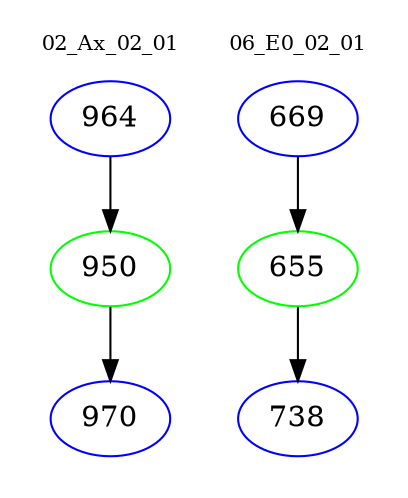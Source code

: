 digraph{
subgraph cluster_0 {
color = white
label = "02_Ax_02_01";
fontsize=10;
T0_964 [label="964", color="blue"]
T0_964 -> T0_950 [color="black"]
T0_950 [label="950", color="green"]
T0_950 -> T0_970 [color="black"]
T0_970 [label="970", color="blue"]
}
subgraph cluster_1 {
color = white
label = "06_E0_02_01";
fontsize=10;
T1_669 [label="669", color="blue"]
T1_669 -> T1_655 [color="black"]
T1_655 [label="655", color="green"]
T1_655 -> T1_738 [color="black"]
T1_738 [label="738", color="blue"]
}
}
